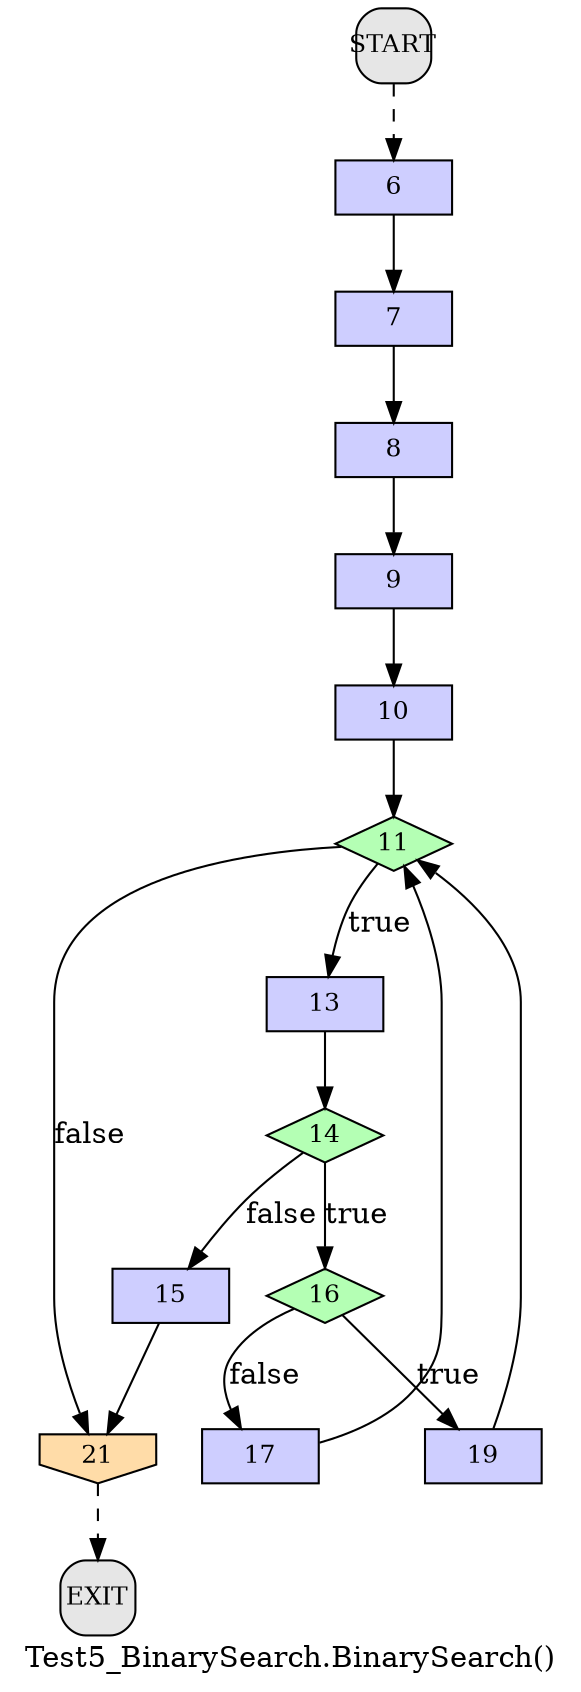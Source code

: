 /* --------------------------------------------------- */
/* Generated by Dr. Garbage Control Flow Graph Factory */
/* http://www.drgarbage.com                            */
/* Version: 4.5.0.201508311741                         */
/* Retrieved on: 2015-11-19 12:54:38.373               */
/* --------------------------------------------------- */
digraph "Test5_BinarySearch.BinarySearch()" {
 graph [label="Test5_BinarySearch.BinarySearch()"];
 2 [label="6", shape=box, style=filled, fillcolor="#CECEFF", fixedsize=true, fontsize=12, width=0.78, height=0.36 ]
 3 [label="7", shape=box, style=filled, fillcolor="#CECEFF", fixedsize=true, fontsize=12, width=0.78, height=0.36 ]
 4 [label="8", shape=box, style=filled, fillcolor="#CECEFF", fixedsize=true, fontsize=12, width=0.78, height=0.36 ]
 5 [label="9", shape=box, style=filled, fillcolor="#CECEFF", fixedsize=true, fontsize=12, width=0.78, height=0.36 ]
 6 [label="10", shape=box, style=filled, fillcolor="#CECEFF", fixedsize=true, fontsize=12, width=0.78, height=0.36 ]
 7 [label="11", shape=diamond, style=filled, fillcolor="#B4FFB4", fixedsize=true, fontsize=12, width=0.78, height=0.36 ]
 8 [label="13", shape=box, style=filled, fillcolor="#CECEFF", fixedsize=true, fontsize=12, width=0.78, height=0.36 ]
 9 [label="14", shape=diamond, style=filled, fillcolor="#B4FFB4", fixedsize=true, fontsize=12, width=0.78, height=0.36 ]
 10 [label="15", shape=box, style=filled, fillcolor="#CECEFF", fixedsize=true, fontsize=12, width=0.78, height=0.36 ]
 11 [label="16", shape=diamond, style=filled, fillcolor="#B4FFB4", fixedsize=true, fontsize=12, width=0.78, height=0.36 ]
 12 [label="17", shape=box, style=filled, fillcolor="#CECEFF", fixedsize=true, fontsize=12, width=0.78, height=0.36 ]
 13 [label="19", shape=box, style=filled, fillcolor="#CECEFF", fixedsize=true, fontsize=12, width=0.78, height=0.36 ]
 14 [label="21", shape=invhouse, style=filled, fillcolor="#FFDCA8", fixedsize=true, fontsize=12, width=0.78, height=0.36 ]
 15 [label="START", shape=box, style="filled, rounded", fillcolor="#E6E6E6", fixedsize=true, fontsize=12, width=0.5, height=0.5 ]
 16 [label="EXIT", shape=box, style="filled, rounded", fillcolor="#E6E6E6", fixedsize=true, fontsize=12, width=0.5, height=0.5 ]
 15 -> 2 [label="", style=dashed ]
 2 -> 3 [label="", style=solid ]
 3 -> 4 [label="", style=solid ]
 4 -> 5 [label="", style=solid ]
 5 -> 6 [label="", style=solid ]
 6 -> 7 [label="", style=solid ]
 12 -> 7 [label="", style=solid ]
 13 -> 7 [label="", style=solid ]
 7 -> 8 [label="true", style=solid ]
 8 -> 9 [label="", style=solid ]
 9 -> 10 [label="false", style=solid ]
 9 -> 11 [label="true", style=solid ]
 11 -> 12 [label="false", style=solid ]
 11 -> 13 [label="true", style=solid ]
 10 -> 14 [label="", style=solid ]
 7 -> 14 [label="false", style=solid ]
 14 -> 16 [label="", style=dashed ]
}
